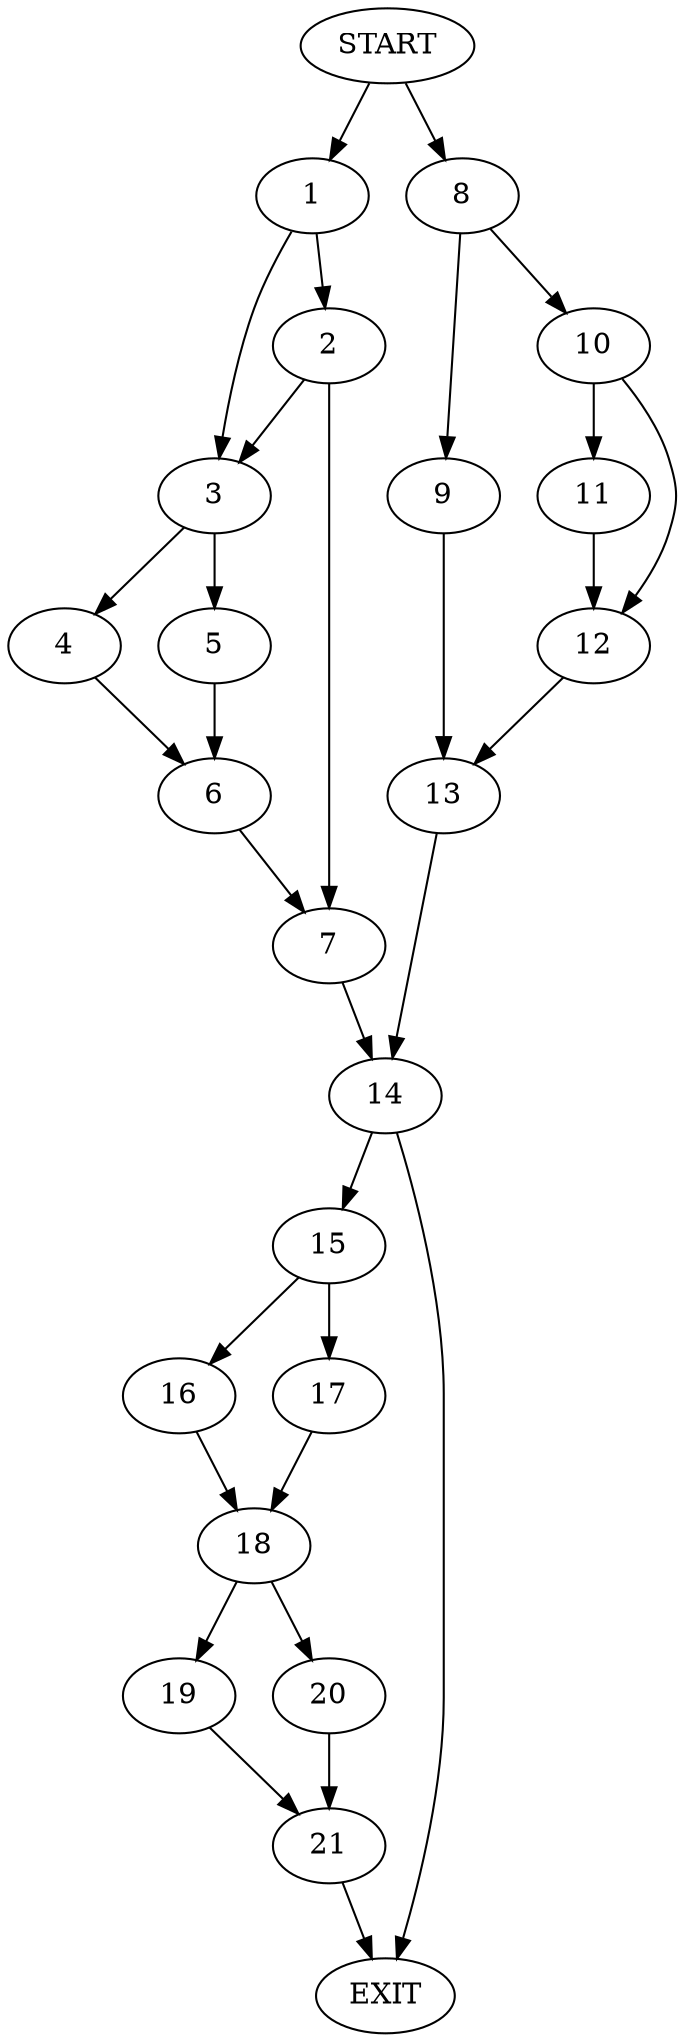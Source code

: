 digraph { 
0 [label="START"];
1;
2;
3;
4;
5;
6;
7;
8;
9;
10;
11;
12;
13;
14;
15;
16;
17;
18;
19;
20;
21;
22[label="EXIT"];
0 -> 1;
0 -> 8;
1 -> 3;
1 -> 2;
2 -> 3;
2 -> 7;
3 -> 4;
3 -> 5;
4 -> 6;
5 -> 6;
6 -> 7;
7 -> 14;
8 -> 9;
8 -> 10;
9 -> 13;
10 -> 11;
10 -> 12;
11 -> 12;
12 -> 13;
13 -> 14;
14 -> 15;
14 -> 22;
15 -> 16;
15 -> 17;
16 -> 18;
17 -> 18;
18 -> 19;
18 -> 20;
19 -> 21;
20 -> 21;
21 -> 22;
}